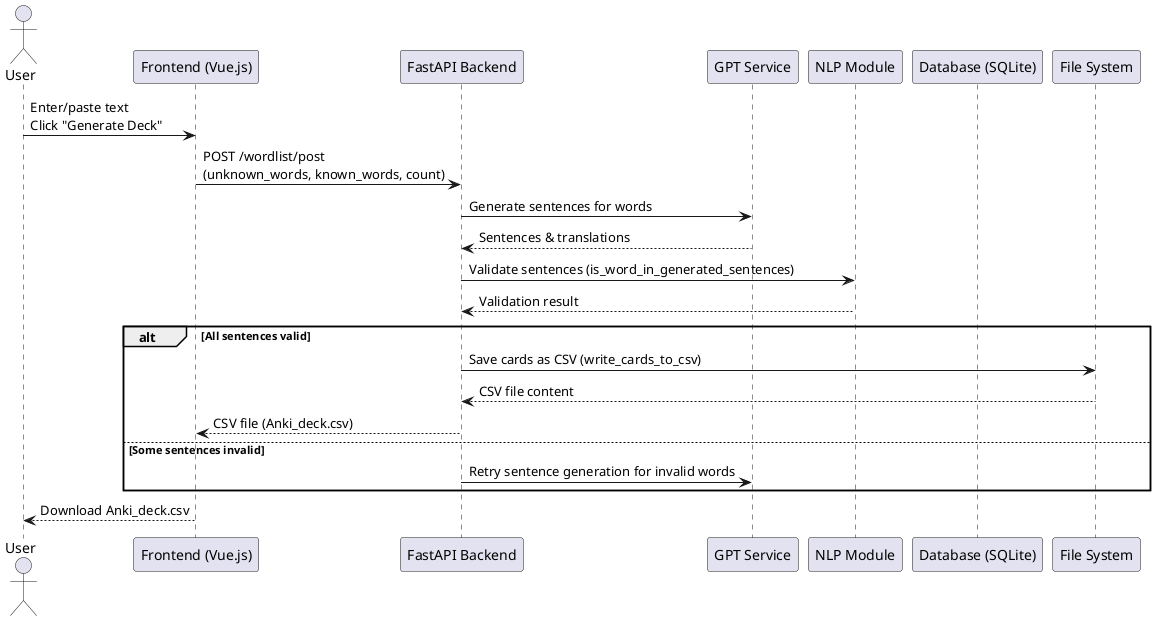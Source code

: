 @startuml
actor User
participant "Frontend (Vue.js)" as Frontend
participant "FastAPI Backend" as Backend
participant "GPT Service" as GPT
participant "NLP Module" as NLP
participant "Database (SQLite)" as DB
participant "File System" as FS

User -> Frontend : Enter/paste text\nClick "Generate Deck"
Frontend -> Backend : POST /wordlist/post\n(unknown_words, known_words, count)
Backend -> GPT : Generate sentences for words
GPT --> Backend : Sentences & translations
Backend -> NLP : Validate sentences (is_word_in_generated_sentences)
NLP --> Backend : Validation result
alt All sentences valid
    Backend -> FS : Save cards as CSV (write_cards_to_csv)
    FS --> Backend : CSV file content
    Backend --> Frontend : CSV file (Anki_deck.csv)
else Some sentences invalid
    Backend -> GPT : Retry sentence generation for invalid words
end
Frontend --> User : Download Anki_deck.csv

@enduml
